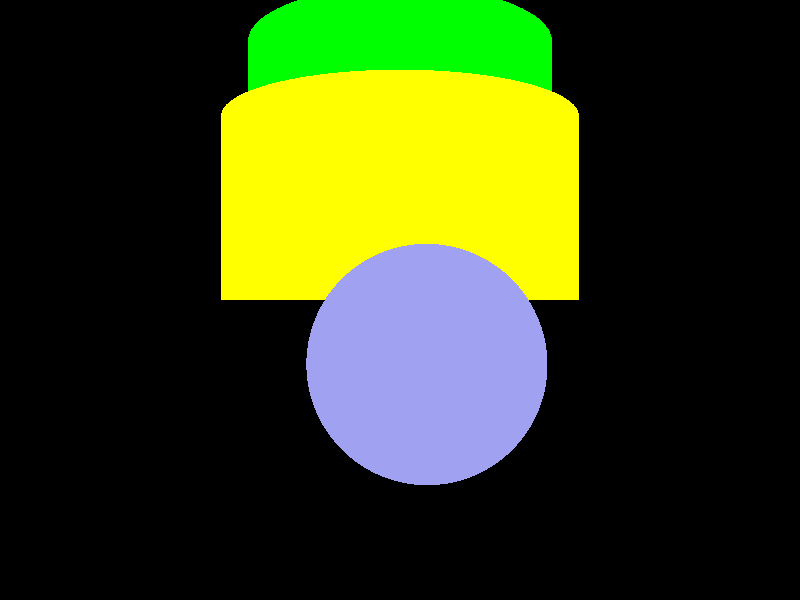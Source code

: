 #include "colors.inc"
#include "woods.inc"

camera {
    location <0, 0, 0>
    look_at <10, 0, 0>
    up <0, 1, 0>
    angle 60
}

light_source {
    <-4, 6, 9>,
    rgb <1, 1, 1>
}


cylinder {
    <12, 0, 0>, <12, 3, 0>, 3
    pigment {rgb <1, 1, 0>}
}

cylinder {
    <14, 4, 0>, <14, 5, 0>, 3
    pigment {rgb <0, 1, 0>}
}

sphere {
    <5.83749, -0.529149, -0.220052>, 1
    pigment {
        rgb <0.358284, 0.356743, 0.878963>
    }
}